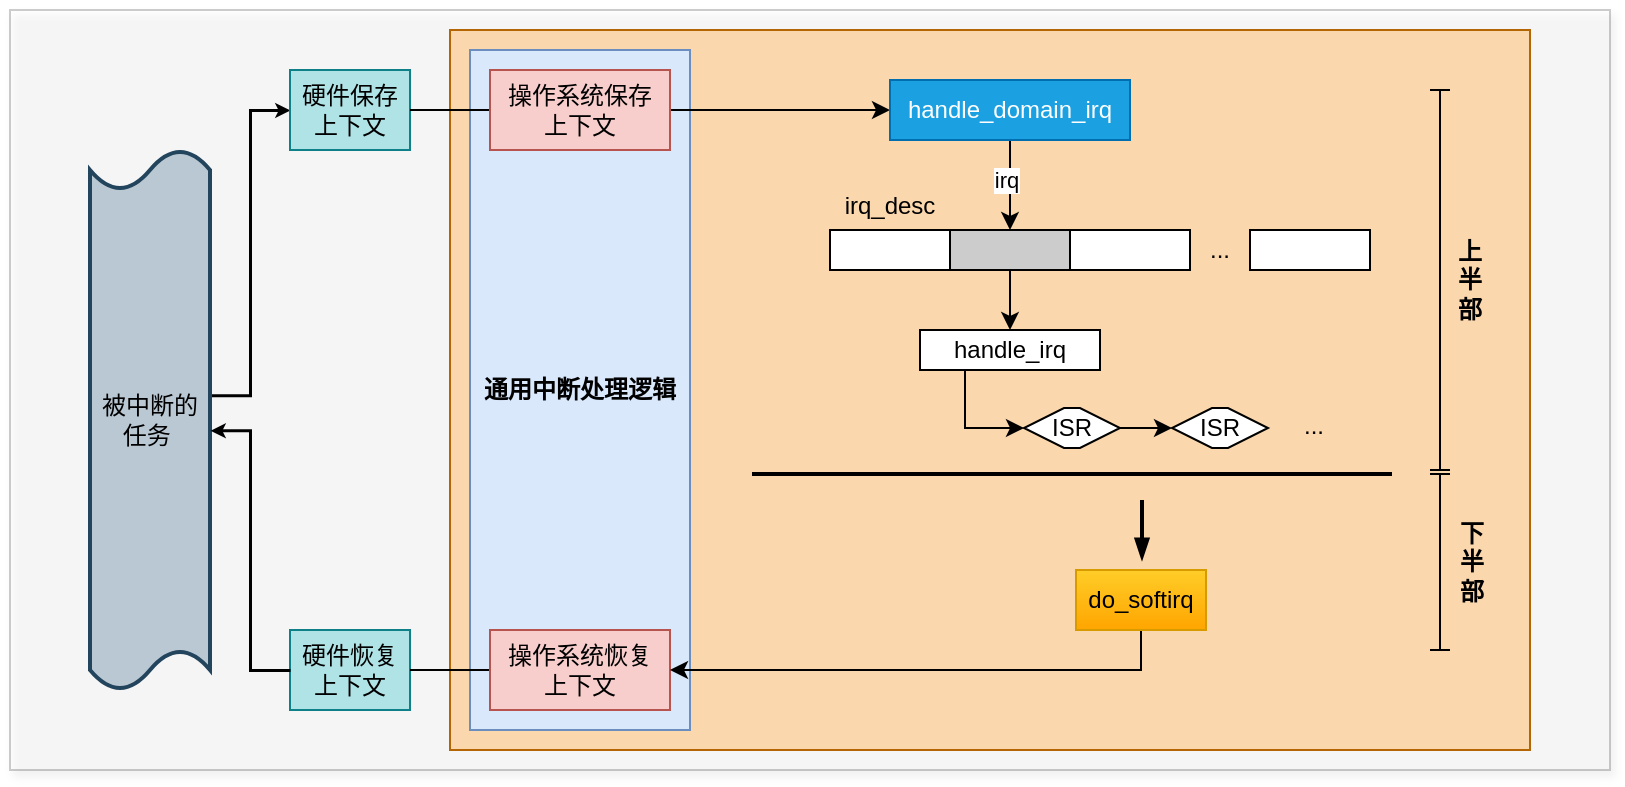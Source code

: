 <mxfile version="28.1.2" pages="2">
  <diagram name="第 1 页" id="grWxHXJj6rzBnJHJz1EA">
    <mxGraphModel dx="1657" dy="1151" grid="0" gridSize="10" guides="0" tooltips="1" connect="1" arrows="1" fold="1" page="1" pageScale="1" pageWidth="827" pageHeight="1169" math="0" shadow="0">
      <root>
        <mxCell id="0" />
        <mxCell id="1" parent="0" />
        <mxCell id="7QD5l-WdNm-53nlI8r7u-1" value="" style="rounded=0;whiteSpace=wrap;html=1;shadow=1;opacity=20;" parent="1" vertex="1">
          <mxGeometry y="90" width="800" height="380" as="geometry" />
        </mxCell>
        <mxCell id="7QD5l-WdNm-53nlI8r7u-2" value="" style="rounded=0;whiteSpace=wrap;html=1;fillColor=#fad7ac;strokeColor=#b46504;" parent="1" vertex="1">
          <mxGeometry x="220" y="100" width="540" height="360" as="geometry" />
        </mxCell>
        <mxCell id="7QD5l-WdNm-53nlI8r7u-3" style="edgeStyle=elbowEdgeStyle;rounded=0;orthogonalLoop=1;jettySize=auto;html=1;exitX=1.008;exitY=0.454;exitDx=0;exitDy=0;exitPerimeter=0;entryX=0;entryY=0.5;entryDx=0;entryDy=0;curved=0;strokeWidth=1.5;endSize=3;" parent="1" source="7QD5l-WdNm-53nlI8r7u-5" target="7QD5l-WdNm-53nlI8r7u-6" edge="1">
          <mxGeometry relative="1" as="geometry" />
        </mxCell>
        <mxCell id="7QD5l-WdNm-53nlI8r7u-5" value="被中断的任务&amp;nbsp;" style="shape=tape;whiteSpace=wrap;html=1;strokeWidth=2;size=0.074;fillColor=#bac8d3;strokeColor=#23445d;" parent="1" vertex="1">
          <mxGeometry x="40" y="160" width="60" height="270" as="geometry" />
        </mxCell>
        <mxCell id="7QD5l-WdNm-53nlI8r7u-6" value="硬件保存上下文" style="rounded=0;whiteSpace=wrap;html=1;fillColor=#b0e3e6;strokeColor=#0e8088;" parent="1" vertex="1">
          <mxGeometry x="140" y="120" width="60" height="40" as="geometry" />
        </mxCell>
        <mxCell id="7QD5l-WdNm-53nlI8r7u-7" value="硬件恢复上下文" style="rounded=0;whiteSpace=wrap;html=1;fillColor=#b0e3e6;strokeColor=#0e8088;" parent="1" vertex="1">
          <mxGeometry x="140" y="400" width="60" height="40" as="geometry" />
        </mxCell>
        <mxCell id="7QD5l-WdNm-53nlI8r7u-8" value="通用中断处理逻辑" style="rounded=0;whiteSpace=wrap;html=1;fillColor=#dae8fc;strokeColor=#6c8ebf;fontStyle=1" parent="1" vertex="1">
          <mxGeometry x="230" y="110" width="110" height="340" as="geometry" />
        </mxCell>
        <mxCell id="7QD5l-WdNm-53nlI8r7u-9" style="edgeStyle=orthogonalEdgeStyle;rounded=0;orthogonalLoop=1;jettySize=auto;html=1;exitX=1;exitY=0.5;exitDx=0;exitDy=0;entryX=0;entryY=0.5;entryDx=0;entryDy=0;endArrow=none;endFill=0;" parent="1" source="7QD5l-WdNm-53nlI8r7u-6" target="7QD5l-WdNm-53nlI8r7u-12" edge="1">
          <mxGeometry relative="1" as="geometry">
            <mxPoint x="240" y="140" as="sourcePoint" />
          </mxGeometry>
        </mxCell>
        <mxCell id="7QD5l-WdNm-53nlI8r7u-10" style="edgeStyle=orthogonalEdgeStyle;rounded=0;orthogonalLoop=1;jettySize=auto;html=1;exitX=1;exitY=0.5;exitDx=0;exitDy=0;entryX=0;entryY=0.5;entryDx=0;entryDy=0;endArrow=none;endFill=0;" parent="1" source="7QD5l-WdNm-53nlI8r7u-7" target="7QD5l-WdNm-53nlI8r7u-13" edge="1">
          <mxGeometry relative="1" as="geometry">
            <mxPoint x="240" y="420" as="sourcePoint" />
          </mxGeometry>
        </mxCell>
        <mxCell id="7QD5l-WdNm-53nlI8r7u-11" style="edgeStyle=orthogonalEdgeStyle;rounded=0;orthogonalLoop=1;jettySize=auto;html=1;exitX=1;exitY=0.5;exitDx=0;exitDy=0;entryX=0;entryY=0.5;entryDx=0;entryDy=0;" parent="1" source="7QD5l-WdNm-53nlI8r7u-12" target="7QD5l-WdNm-53nlI8r7u-30" edge="1">
          <mxGeometry relative="1" as="geometry" />
        </mxCell>
        <mxCell id="7QD5l-WdNm-53nlI8r7u-12" value="操作系统保存&lt;br&gt;上下文" style="rounded=0;whiteSpace=wrap;html=1;fillColor=#f8cecc;strokeColor=#b85450;" parent="1" vertex="1">
          <mxGeometry x="240" y="120" width="90" height="40" as="geometry" />
        </mxCell>
        <mxCell id="7QD5l-WdNm-53nlI8r7u-13" value="操作系统恢复&lt;br&gt;上下文" style="rounded=0;whiteSpace=wrap;html=1;fillColor=#f8cecc;strokeColor=#b85450;" parent="1" vertex="1">
          <mxGeometry x="240" y="400" width="90" height="40" as="geometry" />
        </mxCell>
        <mxCell id="7QD5l-WdNm-53nlI8r7u-14" style="edgeStyle=orthogonalEdgeStyle;rounded=0;orthogonalLoop=1;jettySize=auto;html=1;exitX=0.5;exitY=1;exitDx=0;exitDy=0;entryX=0.5;entryY=0;entryDx=0;entryDy=0;curved=1;" parent="1" source="7QD5l-WdNm-53nlI8r7u-30" target="7QD5l-WdNm-53nlI8r7u-17" edge="1">
          <mxGeometry relative="1" as="geometry" />
        </mxCell>
        <mxCell id="7QD5l-WdNm-53nlI8r7u-15" value="irq" style="edgeLabel;html=1;align=center;verticalAlign=middle;resizable=0;points=[];" parent="7QD5l-WdNm-53nlI8r7u-14" vertex="1" connectable="0">
          <mxGeometry x="-0.139" y="-2" relative="1" as="geometry">
            <mxPoint as="offset" />
          </mxGeometry>
        </mxCell>
        <mxCell id="7QD5l-WdNm-53nlI8r7u-16" style="edgeStyle=orthogonalEdgeStyle;rounded=0;orthogonalLoop=1;jettySize=auto;html=1;exitX=0.5;exitY=1;exitDx=0;exitDy=0;entryX=0.5;entryY=0;entryDx=0;entryDy=0;" parent="1" source="7QD5l-WdNm-53nlI8r7u-17" target="7QD5l-WdNm-53nlI8r7u-23" edge="1">
          <mxGeometry relative="1" as="geometry" />
        </mxCell>
        <mxCell id="7QD5l-WdNm-53nlI8r7u-17" value="" style="rounded=0;whiteSpace=wrap;html=1;fillColor=#CCCCCC;" parent="1" vertex="1">
          <mxGeometry x="470" y="200" width="60" height="20" as="geometry" />
        </mxCell>
        <mxCell id="7QD5l-WdNm-53nlI8r7u-18" value="" style="rounded=0;whiteSpace=wrap;html=1;" parent="1" vertex="1">
          <mxGeometry x="410" y="200" width="60" height="20" as="geometry" />
        </mxCell>
        <mxCell id="7QD5l-WdNm-53nlI8r7u-19" value="" style="rounded=0;whiteSpace=wrap;html=1;" parent="1" vertex="1">
          <mxGeometry x="620" y="200" width="60" height="20" as="geometry" />
        </mxCell>
        <mxCell id="7QD5l-WdNm-53nlI8r7u-20" value="" style="rounded=0;whiteSpace=wrap;html=1;" parent="1" vertex="1">
          <mxGeometry x="530" y="200" width="60" height="20" as="geometry" />
        </mxCell>
        <mxCell id="7QD5l-WdNm-53nlI8r7u-21" value="irq_desc" style="text;html=1;strokeColor=none;fillColor=none;align=center;verticalAlign=middle;whiteSpace=wrap;rounded=0;" parent="1" vertex="1">
          <mxGeometry x="410" y="175" width="60" height="25" as="geometry" />
        </mxCell>
        <mxCell id="7QD5l-WdNm-53nlI8r7u-22" style="edgeStyle=orthogonalEdgeStyle;rounded=0;orthogonalLoop=1;jettySize=auto;html=1;exitX=0.25;exitY=1;exitDx=0;exitDy=0;entryX=0;entryY=0.5;entryDx=0;entryDy=0;" parent="1" source="7QD5l-WdNm-53nlI8r7u-23" target="7QD5l-WdNm-53nlI8r7u-27" edge="1">
          <mxGeometry relative="1" as="geometry" />
        </mxCell>
        <mxCell id="7QD5l-WdNm-53nlI8r7u-23" value="handle_irq" style="rounded=0;whiteSpace=wrap;html=1;" parent="1" vertex="1">
          <mxGeometry x="455" y="250" width="90" height="20" as="geometry" />
        </mxCell>
        <mxCell id="7QD5l-WdNm-53nlI8r7u-24" value="..." style="rounded=0;whiteSpace=wrap;html=1;opacity=0;" parent="1" vertex="1">
          <mxGeometry x="590" y="200" width="30" height="20" as="geometry" />
        </mxCell>
        <mxCell id="7QD5l-WdNm-53nlI8r7u-25" value="ISR" style="shape=hexagon;perimeter=hexagonPerimeter2;whiteSpace=wrap;html=1;fixedSize=1;" parent="1" vertex="1">
          <mxGeometry x="581" y="289" width="48" height="20" as="geometry" />
        </mxCell>
        <mxCell id="7QD5l-WdNm-53nlI8r7u-26" style="edgeStyle=orthogonalEdgeStyle;rounded=0;orthogonalLoop=1;jettySize=auto;html=1;exitX=1;exitY=0.5;exitDx=0;exitDy=0;entryX=0;entryY=0.5;entryDx=0;entryDy=0;" parent="1" source="7QD5l-WdNm-53nlI8r7u-27" target="7QD5l-WdNm-53nlI8r7u-25" edge="1">
          <mxGeometry relative="1" as="geometry" />
        </mxCell>
        <mxCell id="7QD5l-WdNm-53nlI8r7u-27" value="ISR" style="shape=hexagon;perimeter=hexagonPerimeter2;whiteSpace=wrap;html=1;fixedSize=1;" parent="1" vertex="1">
          <mxGeometry x="507" y="289" width="48" height="20" as="geometry" />
        </mxCell>
        <mxCell id="7QD5l-WdNm-53nlI8r7u-28" style="edgeStyle=orthogonalEdgeStyle;rounded=0;orthogonalLoop=1;jettySize=auto;html=1;exitX=0.5;exitY=1;exitDx=0;exitDy=0;entryX=1;entryY=0.5;entryDx=0;entryDy=0;" parent="1" source="7QD5l-WdNm-53nlI8r7u-29" target="7QD5l-WdNm-53nlI8r7u-13" edge="1">
          <mxGeometry relative="1" as="geometry" />
        </mxCell>
        <mxCell id="7QD5l-WdNm-53nlI8r7u-29" value="do_softirq" style="rounded=0;whiteSpace=wrap;html=1;fillColor=#ffcd28;gradientColor=#ffa500;strokeColor=#d79b00;" parent="1" vertex="1">
          <mxGeometry x="533" y="370" width="65" height="30" as="geometry" />
        </mxCell>
        <mxCell id="7QD5l-WdNm-53nlI8r7u-30" value="handle_domain_irq" style="rounded=0;whiteSpace=wrap;html=1;fillColor=#1ba1e2;fontColor=#ffffff;strokeColor=#006EAF;" parent="1" vertex="1">
          <mxGeometry x="440" y="125" width="120" height="30" as="geometry" />
        </mxCell>
        <mxCell id="7QD5l-WdNm-53nlI8r7u-31" value="..." style="rounded=0;whiteSpace=wrap;html=1;opacity=0;" parent="1" vertex="1">
          <mxGeometry x="637" y="288" width="30" height="20" as="geometry" />
        </mxCell>
        <mxCell id="7QD5l-WdNm-53nlI8r7u-32" value="" style="endArrow=blockThin;html=1;rounded=0;strokeWidth=2;endFill=1;" parent="1" edge="1">
          <mxGeometry width="50" height="50" relative="1" as="geometry">
            <mxPoint x="566" y="335" as="sourcePoint" />
            <mxPoint x="566" y="365" as="targetPoint" />
          </mxGeometry>
        </mxCell>
        <mxCell id="7QD5l-WdNm-53nlI8r7u-33" value="" style="shape=crossbar;whiteSpace=wrap;html=1;rounded=1;direction=south;" parent="1" vertex="1">
          <mxGeometry x="710" y="130" width="10" height="190" as="geometry" />
        </mxCell>
        <mxCell id="7QD5l-WdNm-53nlI8r7u-34" value="" style="shape=crossbar;whiteSpace=wrap;html=1;rounded=1;direction=south;" parent="1" vertex="1">
          <mxGeometry x="710" y="322" width="10" height="88" as="geometry" />
        </mxCell>
        <mxCell id="7QD5l-WdNm-53nlI8r7u-37" value="上半部" style="text;strokeColor=none;align=center;fillColor=none;html=1;verticalAlign=middle;whiteSpace=wrap;rounded=0;fontStyle=1" parent="1" vertex="1">
          <mxGeometry x="720" y="130" width="20" height="190" as="geometry" />
        </mxCell>
        <mxCell id="7QD5l-WdNm-53nlI8r7u-38" value="下半部" style="text;strokeColor=none;align=center;fillColor=none;html=1;verticalAlign=middle;whiteSpace=wrap;rounded=0;fontStyle=1" parent="1" vertex="1">
          <mxGeometry x="721" y="322" width="20" height="88" as="geometry" />
        </mxCell>
        <mxCell id="7QD5l-WdNm-53nlI8r7u-40" value="" style="endArrow=none;html=1;strokeWidth=2;rounded=0;" parent="1" edge="1">
          <mxGeometry width="50" height="50" relative="1" as="geometry">
            <mxPoint x="371" y="322" as="sourcePoint" />
            <mxPoint x="691" y="322" as="targetPoint" />
          </mxGeometry>
        </mxCell>
        <mxCell id="7QD5l-WdNm-53nlI8r7u-41" style="edgeStyle=orthogonalEdgeStyle;rounded=0;orthogonalLoop=1;jettySize=auto;html=1;exitX=0;exitY=0.5;exitDx=0;exitDy=0;entryX=0.125;entryY=0.553;entryDx=0;entryDy=0;entryPerimeter=0;strokeWidth=1.5;endSize=3;" parent="1" source="7QD5l-WdNm-53nlI8r7u-7" target="7QD5l-WdNm-53nlI8r7u-1" edge="1">
          <mxGeometry relative="1" as="geometry">
            <Array as="points">
              <mxPoint x="120" y="420" />
              <mxPoint x="120" y="300" />
            </Array>
          </mxGeometry>
        </mxCell>
      </root>
    </mxGraphModel>
  </diagram>
  <diagram id="CWTKj-ijk-KN9Bv5cZnX" name="第 2 页">
    <mxGraphModel dx="935" dy="1018" grid="1" gridSize="10" guides="1" tooltips="1" connect="1" arrows="1" fold="1" page="1" pageScale="1" pageWidth="827" pageHeight="1169" math="0" shadow="0">
      <root>
        <mxCell id="0" />
        <mxCell id="1" parent="0" />
        <mxCell id="B-31jDNrfWkwfGe8eJNK-24" value="" style="rounded=0;whiteSpace=wrap;html=1;" vertex="1" parent="1">
          <mxGeometry x="90" y="150" width="620" height="340" as="geometry" />
        </mxCell>
        <mxCell id="B-31jDNrfWkwfGe8eJNK-25" value="udevd移除设备处理" style="rounded=1;whiteSpace=wrap;html=1;" vertex="1" parent="1">
          <mxGeometry x="250" y="180" width="160" height="40" as="geometry" />
        </mxCell>
        <mxCell id="B-31jDNrfWkwfGe8eJNK-26" value="udevd根据rules规则加载内核驱动模块" style="rounded=1;whiteSpace=wrap;html=1;" vertex="1" parent="1">
          <mxGeometry x="490" y="270" width="165" height="40" as="geometry" />
        </mxCell>
        <mxCell id="B-31jDNrfWkwfGe8eJNK-27" style="edgeStyle=orthogonalEdgeStyle;rounded=0;orthogonalLoop=1;jettySize=auto;html=1;exitX=0.5;exitY=0;exitDx=0;exitDy=0;exitPerimeter=0;entryX=0.5;entryY=1;entryDx=0;entryDy=0;" edge="1" parent="1" source="B-31jDNrfWkwfGe8eJNK-31" target="B-31jDNrfWkwfGe8eJNK-25">
          <mxGeometry relative="1" as="geometry">
            <mxPoint x="416.5" y="290" as="sourcePoint" />
            <mxPoint x="530" y="290" as="targetPoint" />
          </mxGeometry>
        </mxCell>
        <mxCell id="B-31jDNrfWkwfGe8eJNK-28" value="删除设备类型" style="edgeLabel;html=1;align=center;verticalAlign=middle;resizable=0;points=[];" vertex="1" connectable="0" parent="B-31jDNrfWkwfGe8eJNK-27">
          <mxGeometry x="-0.457" relative="1" as="geometry">
            <mxPoint y="-9" as="offset" />
          </mxGeometry>
        </mxCell>
        <mxCell id="B-31jDNrfWkwfGe8eJNK-29" style="edgeStyle=orthogonalEdgeStyle;rounded=0;orthogonalLoop=1;jettySize=auto;html=1;exitX=1;exitY=0.5;exitDx=0;exitDy=0;exitPerimeter=0;entryX=0;entryY=0.5;entryDx=0;entryDy=0;" edge="1" parent="1" source="B-31jDNrfWkwfGe8eJNK-31" target="B-31jDNrfWkwfGe8eJNK-26">
          <mxGeometry relative="1" as="geometry" />
        </mxCell>
        <mxCell id="B-31jDNrfWkwfGe8eJNK-30" value="添加设备类型" style="edgeLabel;html=1;align=center;verticalAlign=middle;resizable=0;points=[];" vertex="1" connectable="0" parent="B-31jDNrfWkwfGe8eJNK-29">
          <mxGeometry x="-0.372" y="2" relative="1" as="geometry">
            <mxPoint x="17" y="2" as="offset" />
          </mxGeometry>
        </mxCell>
        <mxCell id="B-31jDNrfWkwfGe8eJNK-31" value="udevd解析uevent" style="strokeWidth=2;html=1;shape=mxgraph.flowchart.decision;whiteSpace=wrap;" vertex="1" parent="1">
          <mxGeometry x="268" y="260" width="124" height="60" as="geometry" />
        </mxCell>
        <mxCell id="B-31jDNrfWkwfGe8eJNK-32" value="" style="endArrow=none;dashed=1;html=1;rounded=0;" edge="1" parent="1">
          <mxGeometry width="50" height="50" relative="1" as="geometry">
            <mxPoint x="120" y="400" as="sourcePoint" />
            <mxPoint x="680" y="400" as="targetPoint" />
          </mxGeometry>
        </mxCell>
        <mxCell id="B-31jDNrfWkwfGe8eJNK-33" value="udevd从kernel收到&lt;br style=&quot;border-color: var(--border-color);&quot;&gt;一个设备的uevent" style="rounded=1;whiteSpace=wrap;html=1;" vertex="1" parent="1">
          <mxGeometry x="250" y="340" width="160" height="40" as="geometry" />
        </mxCell>
        <mxCell id="B-31jDNrfWkwfGe8eJNK-34" style="edgeStyle=orthogonalEdgeStyle;rounded=0;orthogonalLoop=1;jettySize=auto;html=1;entryX=0.5;entryY=1;entryDx=0;entryDy=0;" edge="1" parent="1" source="B-31jDNrfWkwfGe8eJNK-36" target="B-31jDNrfWkwfGe8eJNK-33">
          <mxGeometry relative="1" as="geometry" />
        </mxCell>
        <mxCell id="B-31jDNrfWkwfGe8eJNK-35" value="netlink" style="edgeLabel;html=1;align=center;verticalAlign=middle;resizable=0;points=[];" vertex="1" connectable="0" parent="B-31jDNrfWkwfGe8eJNK-34">
          <mxGeometry y="3" relative="1" as="geometry">
            <mxPoint as="offset" />
          </mxGeometry>
        </mxCell>
        <mxCell id="B-31jDNrfWkwfGe8eJNK-36" value="内核扫描设备，向用户空间发送uevent事件" style="rounded=1;whiteSpace=wrap;html=1;" vertex="1" parent="1">
          <mxGeometry x="250" y="420" width="160" height="40" as="geometry" />
        </mxCell>
        <mxCell id="B-31jDNrfWkwfGe8eJNK-37" style="edgeStyle=orthogonalEdgeStyle;rounded=0;orthogonalLoop=1;jettySize=auto;html=1;exitX=0.5;exitY=0;exitDx=0;exitDy=0;entryX=0.5;entryY=1;entryDx=0;entryDy=0;entryPerimeter=0;" edge="1" parent="1" source="B-31jDNrfWkwfGe8eJNK-33" target="B-31jDNrfWkwfGe8eJNK-31">
          <mxGeometry relative="1" as="geometry" />
        </mxCell>
        <mxCell id="B-31jDNrfWkwfGe8eJNK-38" value="内核空间" style="text;html=1;align=center;verticalAlign=middle;resizable=0;points=[];autosize=1;strokeColor=none;fillColor=none;" vertex="1" parent="1">
          <mxGeometry x="120" y="400" width="70" height="30" as="geometry" />
        </mxCell>
        <mxCell id="B-31jDNrfWkwfGe8eJNK-39" value="用户空间" style="text;html=1;align=center;verticalAlign=middle;resizable=0;points=[];autosize=1;strokeColor=none;fillColor=none;" vertex="1" parent="1">
          <mxGeometry x="120" y="370" width="70" height="30" as="geometry" />
        </mxCell>
      </root>
    </mxGraphModel>
  </diagram>
</mxfile>
